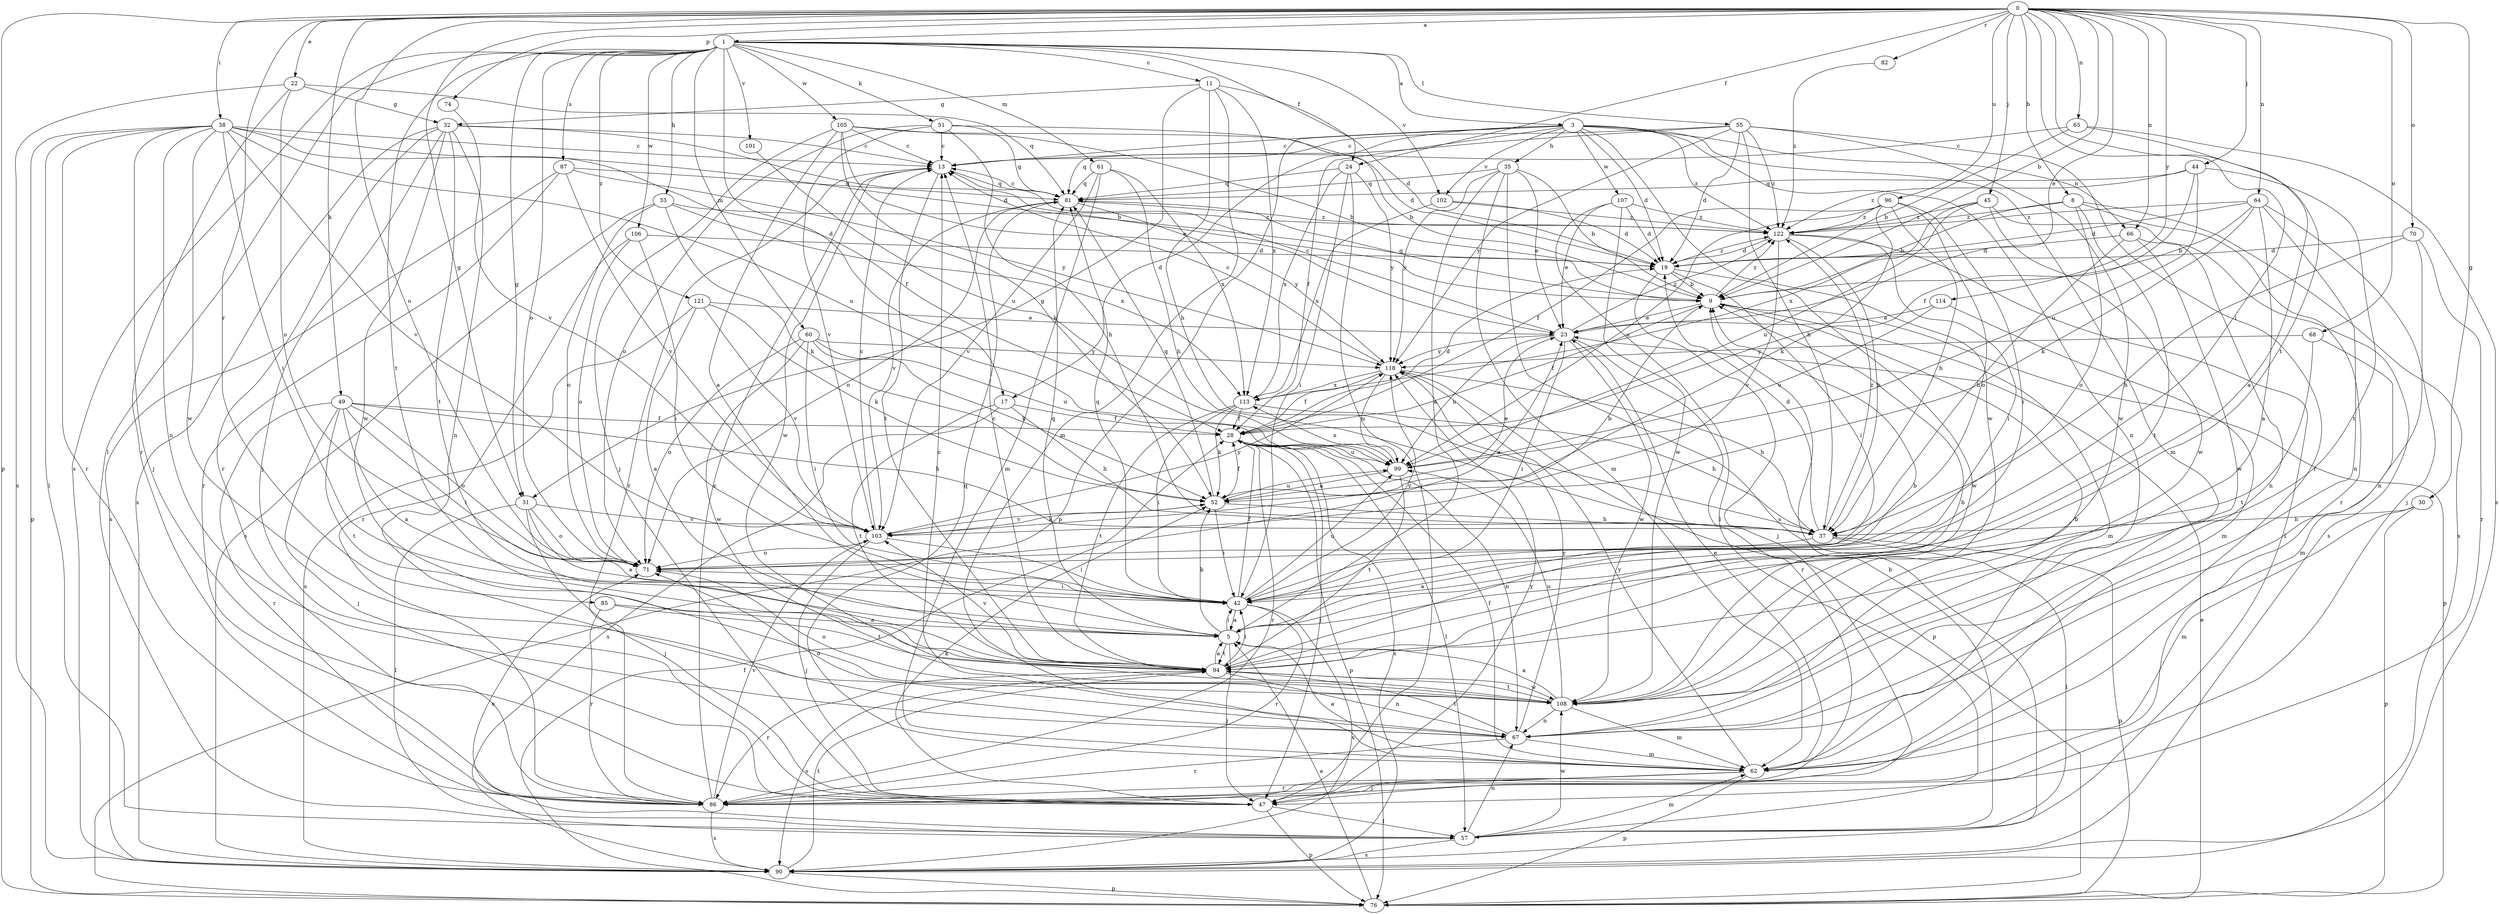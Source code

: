 strict digraph  {
0;
1;
3;
5;
8;
9;
11;
13;
17;
19;
22;
23;
24;
28;
30;
31;
32;
33;
35;
37;
38;
42;
44;
45;
47;
49;
51;
52;
55;
57;
60;
61;
62;
64;
65;
66;
67;
68;
70;
71;
74;
76;
81;
82;
85;
86;
87;
90;
94;
96;
99;
101;
102;
103;
105;
106;
107;
108;
113;
114;
118;
121;
122;
0 -> 1  [label=a];
0 -> 8  [label=b];
0 -> 9  [label=b];
0 -> 22  [label=e];
0 -> 23  [label=e];
0 -> 24  [label=f];
0 -> 30  [label=g];
0 -> 31  [label=g];
0 -> 38  [label=i];
0 -> 42  [label=i];
0 -> 44  [label=j];
0 -> 45  [label=j];
0 -> 49  [label=k];
0 -> 64  [label=n];
0 -> 65  [label=n];
0 -> 66  [label=n];
0 -> 68  [label=o];
0 -> 70  [label=o];
0 -> 71  [label=o];
0 -> 74  [label=p];
0 -> 76  [label=p];
0 -> 82  [label=r];
0 -> 85  [label=r];
0 -> 94  [label=t];
0 -> 96  [label=u];
0 -> 114  [label=y];
1 -> 3  [label=a];
1 -> 11  [label=c];
1 -> 17  [label=d];
1 -> 24  [label=f];
1 -> 31  [label=g];
1 -> 33  [label=h];
1 -> 51  [label=k];
1 -> 55  [label=l];
1 -> 57  [label=l];
1 -> 60  [label=m];
1 -> 61  [label=m];
1 -> 71  [label=o];
1 -> 87  [label=s];
1 -> 90  [label=s];
1 -> 94  [label=t];
1 -> 101  [label=v];
1 -> 102  [label=v];
1 -> 105  [label=w];
1 -> 106  [label=w];
1 -> 121  [label=z];
3 -> 13  [label=c];
3 -> 17  [label=d];
3 -> 19  [label=d];
3 -> 28  [label=f];
3 -> 35  [label=h];
3 -> 62  [label=m];
3 -> 66  [label=n];
3 -> 67  [label=n];
3 -> 76  [label=p];
3 -> 102  [label=v];
3 -> 107  [label=w];
3 -> 108  [label=w];
3 -> 122  [label=z];
5 -> 42  [label=i];
5 -> 47  [label=j];
5 -> 52  [label=k];
5 -> 81  [label=q];
5 -> 94  [label=t];
8 -> 9  [label=b];
8 -> 71  [label=o];
8 -> 86  [label=r];
8 -> 90  [label=s];
8 -> 94  [label=t];
8 -> 122  [label=z];
9 -> 23  [label=e];
9 -> 28  [label=f];
9 -> 62  [label=m];
9 -> 76  [label=p];
9 -> 81  [label=q];
9 -> 122  [label=z];
11 -> 19  [label=d];
11 -> 31  [label=g];
11 -> 32  [label=g];
11 -> 37  [label=h];
11 -> 62  [label=m];
11 -> 113  [label=x];
13 -> 81  [label=q];
13 -> 86  [label=r];
13 -> 94  [label=t];
13 -> 108  [label=w];
17 -> 28  [label=f];
17 -> 37  [label=h];
17 -> 90  [label=s];
17 -> 94  [label=t];
19 -> 9  [label=b];
19 -> 42  [label=i];
19 -> 47  [label=j];
19 -> 108  [label=w];
19 -> 122  [label=z];
22 -> 32  [label=g];
22 -> 71  [label=o];
22 -> 81  [label=q];
22 -> 86  [label=r];
22 -> 90  [label=s];
23 -> 13  [label=c];
23 -> 42  [label=i];
23 -> 86  [label=r];
23 -> 99  [label=u];
23 -> 108  [label=w];
23 -> 118  [label=y];
23 -> 122  [label=z];
24 -> 42  [label=i];
24 -> 47  [label=j];
24 -> 81  [label=q];
24 -> 113  [label=x];
24 -> 118  [label=y];
28 -> 19  [label=d];
28 -> 47  [label=j];
28 -> 57  [label=l];
28 -> 67  [label=n];
28 -> 76  [label=p];
28 -> 86  [label=r];
28 -> 90  [label=s];
28 -> 99  [label=u];
30 -> 37  [label=h];
30 -> 62  [label=m];
30 -> 76  [label=p];
31 -> 5  [label=a];
31 -> 47  [label=j];
31 -> 57  [label=l];
31 -> 71  [label=o];
31 -> 103  [label=v];
32 -> 9  [label=b];
32 -> 13  [label=c];
32 -> 47  [label=j];
32 -> 67  [label=n];
32 -> 86  [label=r];
32 -> 90  [label=s];
32 -> 94  [label=t];
32 -> 108  [label=w];
33 -> 52  [label=k];
33 -> 71  [label=o];
33 -> 90  [label=s];
33 -> 113  [label=x];
33 -> 122  [label=z];
35 -> 5  [label=a];
35 -> 9  [label=b];
35 -> 23  [label=e];
35 -> 62  [label=m];
35 -> 81  [label=q];
35 -> 90  [label=s];
35 -> 118  [label=y];
37 -> 5  [label=a];
37 -> 19  [label=d];
37 -> 57  [label=l];
37 -> 76  [label=p];
37 -> 122  [label=z];
38 -> 13  [label=c];
38 -> 19  [label=d];
38 -> 28  [label=f];
38 -> 42  [label=i];
38 -> 47  [label=j];
38 -> 57  [label=l];
38 -> 67  [label=n];
38 -> 76  [label=p];
38 -> 86  [label=r];
38 -> 99  [label=u];
38 -> 103  [label=v];
38 -> 108  [label=w];
42 -> 5  [label=a];
42 -> 28  [label=f];
42 -> 81  [label=q];
42 -> 86  [label=r];
42 -> 90  [label=s];
42 -> 99  [label=u];
42 -> 118  [label=y];
44 -> 28  [label=f];
44 -> 81  [label=q];
44 -> 94  [label=t];
44 -> 99  [label=u];
44 -> 122  [label=z];
45 -> 90  [label=s];
45 -> 99  [label=u];
45 -> 108  [label=w];
45 -> 113  [label=x];
45 -> 122  [label=z];
47 -> 52  [label=k];
47 -> 57  [label=l];
47 -> 76  [label=p];
47 -> 118  [label=y];
49 -> 5  [label=a];
49 -> 28  [label=f];
49 -> 37  [label=h];
49 -> 42  [label=i];
49 -> 47  [label=j];
49 -> 71  [label=o];
49 -> 86  [label=r];
49 -> 94  [label=t];
51 -> 9  [label=b];
51 -> 13  [label=c];
51 -> 37  [label=h];
51 -> 71  [label=o];
51 -> 81  [label=q];
51 -> 103  [label=v];
52 -> 23  [label=e];
52 -> 28  [label=f];
52 -> 37  [label=h];
52 -> 42  [label=i];
52 -> 81  [label=q];
52 -> 99  [label=u];
52 -> 103  [label=v];
55 -> 13  [label=c];
55 -> 19  [label=d];
55 -> 37  [label=h];
55 -> 81  [label=q];
55 -> 86  [label=r];
55 -> 108  [label=w];
55 -> 118  [label=y];
55 -> 122  [label=z];
57 -> 9  [label=b];
57 -> 62  [label=m];
57 -> 67  [label=n];
57 -> 71  [label=o];
57 -> 90  [label=s];
57 -> 108  [label=w];
60 -> 42  [label=i];
60 -> 52  [label=k];
60 -> 71  [label=o];
60 -> 99  [label=u];
60 -> 108  [label=w];
60 -> 118  [label=y];
61 -> 37  [label=h];
61 -> 62  [label=m];
61 -> 81  [label=q];
61 -> 103  [label=v];
61 -> 113  [label=x];
62 -> 5  [label=a];
62 -> 23  [label=e];
62 -> 28  [label=f];
62 -> 47  [label=j];
62 -> 76  [label=p];
62 -> 81  [label=q];
62 -> 86  [label=r];
62 -> 118  [label=y];
64 -> 5  [label=a];
64 -> 9  [label=b];
64 -> 19  [label=d];
64 -> 47  [label=j];
64 -> 52  [label=k];
64 -> 67  [label=n];
64 -> 122  [label=z];
65 -> 5  [label=a];
65 -> 9  [label=b];
65 -> 13  [label=c];
65 -> 90  [label=s];
66 -> 19  [label=d];
66 -> 37  [label=h];
66 -> 67  [label=n];
66 -> 108  [label=w];
67 -> 9  [label=b];
67 -> 13  [label=c];
67 -> 62  [label=m];
67 -> 71  [label=o];
67 -> 86  [label=r];
67 -> 94  [label=t];
67 -> 118  [label=y];
68 -> 62  [label=m];
68 -> 94  [label=t];
68 -> 118  [label=y];
70 -> 19  [label=d];
70 -> 37  [label=h];
70 -> 67  [label=n];
70 -> 86  [label=r];
71 -> 23  [label=e];
71 -> 42  [label=i];
74 -> 103  [label=v];
76 -> 5  [label=a];
76 -> 23  [label=e];
76 -> 28  [label=f];
81 -> 13  [label=c];
81 -> 71  [label=o];
81 -> 103  [label=v];
81 -> 118  [label=y];
81 -> 122  [label=z];
82 -> 122  [label=z];
85 -> 5  [label=a];
85 -> 86  [label=r];
85 -> 94  [label=t];
86 -> 13  [label=c];
86 -> 90  [label=s];
86 -> 103  [label=v];
87 -> 81  [label=q];
87 -> 86  [label=r];
87 -> 90  [label=s];
87 -> 103  [label=v];
87 -> 118  [label=y];
90 -> 76  [label=p];
90 -> 94  [label=t];
94 -> 5  [label=a];
94 -> 9  [label=b];
94 -> 13  [label=c];
94 -> 42  [label=i];
94 -> 67  [label=n];
94 -> 86  [label=r];
94 -> 90  [label=s];
94 -> 103  [label=v];
94 -> 108  [label=w];
96 -> 28  [label=f];
96 -> 37  [label=h];
96 -> 42  [label=i];
96 -> 52  [label=k];
96 -> 71  [label=o];
96 -> 99  [label=u];
96 -> 122  [label=z];
99 -> 52  [label=k];
99 -> 94  [label=t];
99 -> 113  [label=x];
101 -> 99  [label=u];
102 -> 19  [label=d];
102 -> 113  [label=x];
102 -> 122  [label=z];
103 -> 9  [label=b];
103 -> 13  [label=c];
103 -> 42  [label=i];
103 -> 47  [label=j];
103 -> 52  [label=k];
103 -> 71  [label=o];
103 -> 118  [label=y];
105 -> 5  [label=a];
105 -> 9  [label=b];
105 -> 13  [label=c];
105 -> 19  [label=d];
105 -> 23  [label=e];
105 -> 47  [label=j];
105 -> 52  [label=k];
106 -> 19  [label=d];
106 -> 42  [label=i];
106 -> 71  [label=o];
106 -> 86  [label=r];
107 -> 19  [label=d];
107 -> 23  [label=e];
107 -> 57  [label=l];
107 -> 108  [label=w];
107 -> 122  [label=z];
108 -> 5  [label=a];
108 -> 9  [label=b];
108 -> 62  [label=m];
108 -> 67  [label=n];
108 -> 71  [label=o];
108 -> 94  [label=t];
108 -> 99  [label=u];
113 -> 28  [label=f];
113 -> 37  [label=h];
113 -> 42  [label=i];
113 -> 52  [label=k];
113 -> 94  [label=t];
114 -> 23  [label=e];
114 -> 62  [label=m];
114 -> 99  [label=u];
118 -> 13  [label=c];
118 -> 28  [label=f];
118 -> 37  [label=h];
118 -> 76  [label=p];
118 -> 99  [label=u];
118 -> 113  [label=x];
121 -> 5  [label=a];
121 -> 23  [label=e];
121 -> 52  [label=k];
121 -> 90  [label=s];
121 -> 103  [label=v];
122 -> 19  [label=d];
122 -> 37  [label=h];
122 -> 42  [label=i];
122 -> 57  [label=l];
122 -> 103  [label=v];
}
